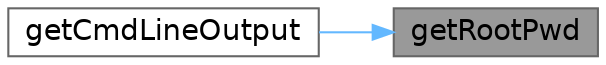 digraph "getRootPwd"
{
 // LATEX_PDF_SIZE
  bgcolor="transparent";
  edge [fontname=Helvetica,fontsize=14,labelfontname=Helvetica,labelfontsize=14];
  node [fontname=Helvetica,fontsize=14,shape=box,height=0.2,width=0.4];
  rankdir="RL";
  Node1 [id="Node000001",label="getRootPwd",height=0.2,width=0.4,color="gray40", fillcolor="grey60", style="filled", fontcolor="black",tooltip=" "];
  Node1 -> Node2 [id="edge1_Node000001_Node000002",dir="back",color="steelblue1",style="solid",tooltip=" "];
  Node2 [id="Node000002",label="getCmdLineOutput",height=0.2,width=0.4,color="grey40", fillcolor="white", style="filled",URL="$d4/d8f/classBinMariadb.html#a57b46970f89977bc5f86f5283523c6e4",tooltip=" "];
}

